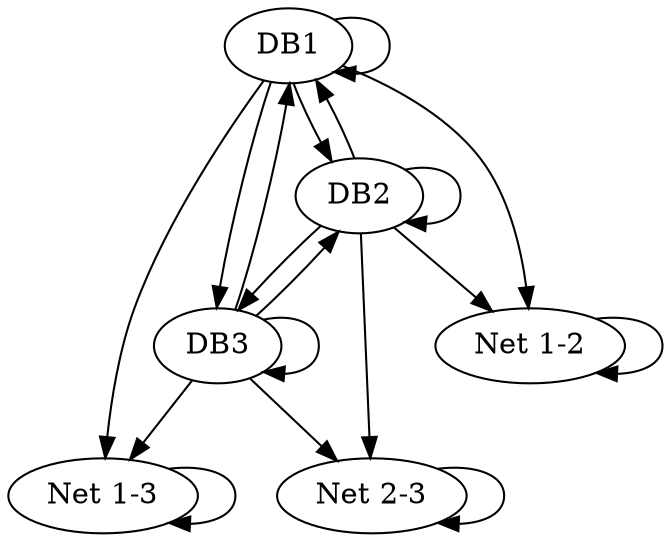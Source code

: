 digraph DistributedDB {
    DB1 [label="DB1", func="copy(DB1) & ((one(Net12) & one(DB2)) | (one(Net13) & one(DB3)))"];
    DB2 [label="DB2", func="copy(DB2) & ((one(Net12) & one(DB1)) | (one(Net23) & one(DB3)))"];
    DB3 [label="DB3", func="copy(DB3) & ((one(Net13) & one(DB1)) | (one(Net23) & one(DB2)))"];

    Net12 [label="Net 1-2", func="copy"];
    Net13 [label="Net 1-3", func="copy"];
    Net23 [label="Net 2-3", func="copy"];

    DB1 -> Net12;
	DB2 -> Net12;
	Net12 -> Net12;

    DB1 -> Net13;
	DB3 -> Net13;
	Net13 -> Net13;

    DB2 -> Net23;
	DB3 -> Net23;
	Net23 -> Net23;


    DB1 -> DB2;
    DB1 -> DB3;
    DB2 -> DB1;
    DB2 -> DB3;
    DB3 -> DB1;
    DB3 -> DB2;

	DB1 -> DB1;
	DB2 -> DB2;
	DB3 -> DB3;
}

